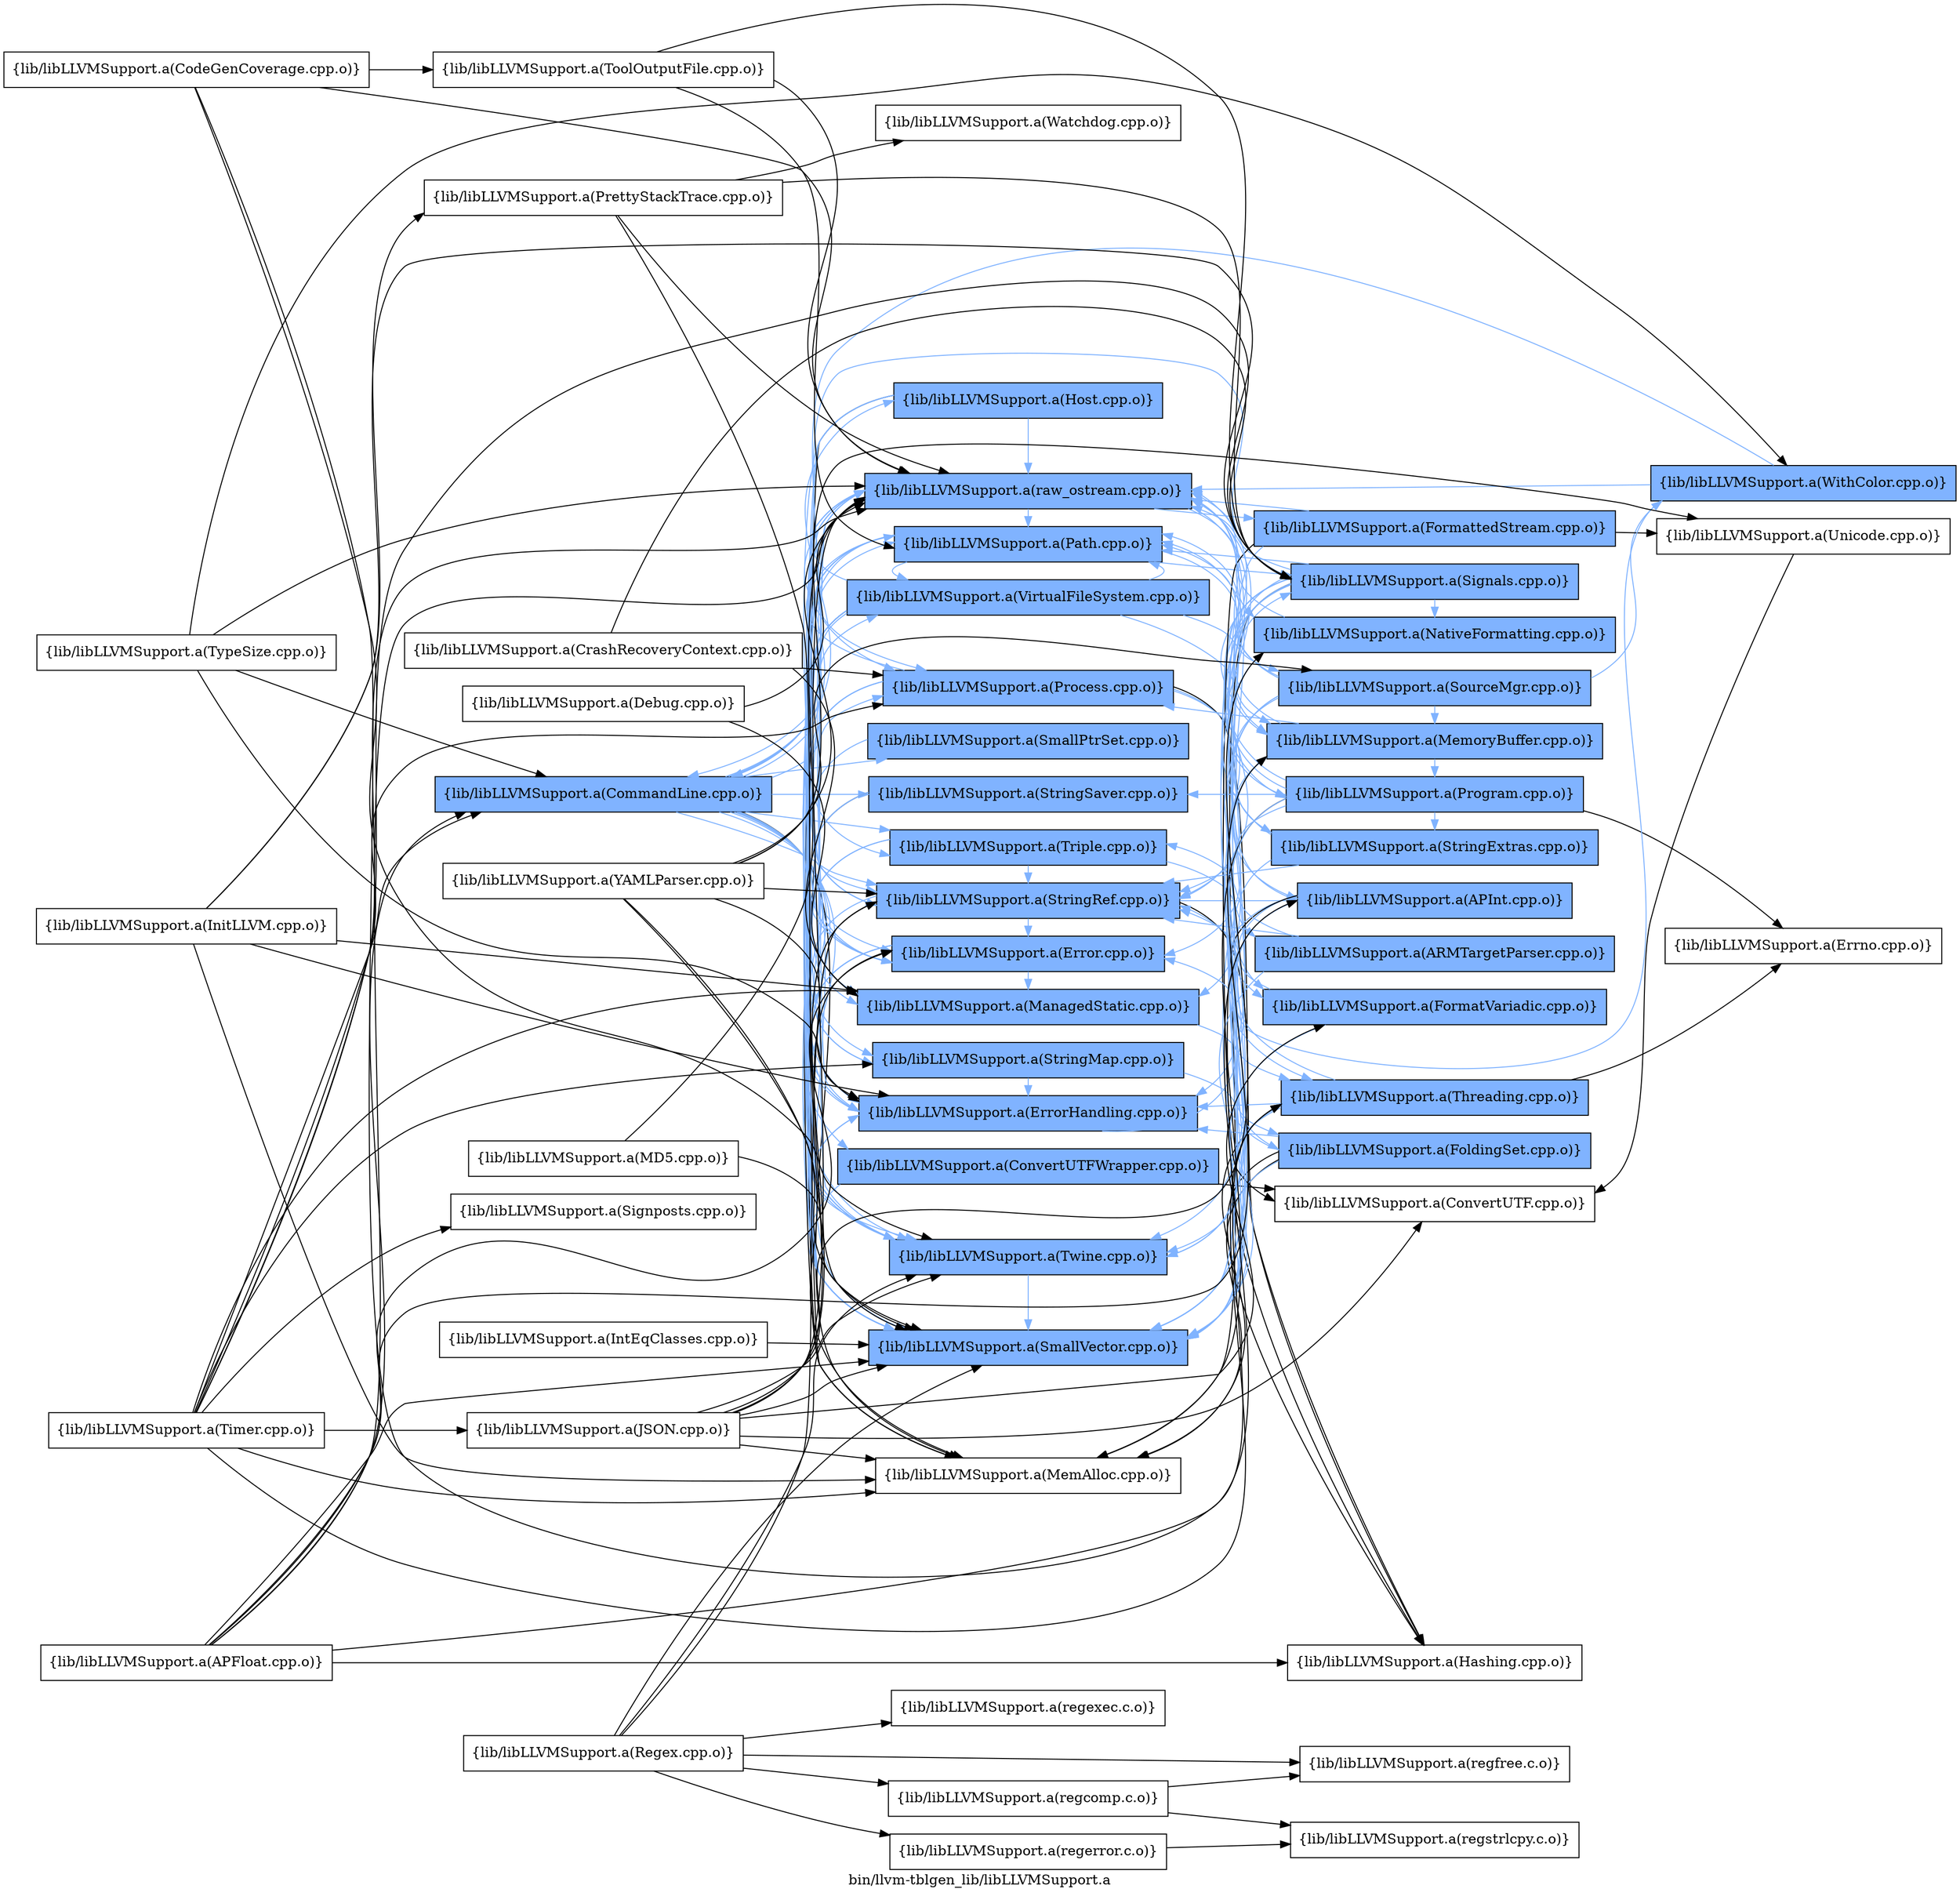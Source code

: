 digraph "bin/llvm-tblgen_lib/libLLVMSupport.a" {
	label="bin/llvm-tblgen_lib/libLLVMSupport.a";
	rankdir=LR;
	{ rank=same; Node0x557b24e51528;  }
	{ rank=same; Node0x557b24e51708; Node0x557b24e52bf8; Node0x557b24e52108; Node0x557b24e54048; Node0x557b24e53e68; Node0x557b24e525b8; Node0x557b24e52888; Node0x557b24e53918; Node0x557b24e53f58; Node0x557b24e550d8; Node0x557b24e505d8; Node0x557b24e551c8; Node0x557b24e53dc8; Node0x557b24e51a78; Node0x557b24e52b08; Node0x557b24e527e8; Node0x557b24e51898;  }
	{ rank=same; Node0x557b24e52428; Node0x557b24e54a48; Node0x557b24e52608; Node0x557b24e51e38; Node0x557b24e50718; Node0x557b24e50cb8; Node0x557b24e54a98; Node0x557b24e538c8; Node0x557b24e53468; Node0x557b24e51bb8; Node0x557b24e50f38; Node0x557b24e52b58; Node0x557b24e508a8; Node0x557b24e53b48;  }
	{ rank=same; Node0x557b24e51528;  }
	{ rank=same; Node0x557b24e51708; Node0x557b24e52bf8; Node0x557b24e52108; Node0x557b24e54048; Node0x557b24e53e68; Node0x557b24e525b8; Node0x557b24e52888; Node0x557b24e53918; Node0x557b24e53f58; Node0x557b24e550d8; Node0x557b24e505d8; Node0x557b24e551c8; Node0x557b24e53dc8; Node0x557b24e51a78; Node0x557b24e52b08; Node0x557b24e527e8; Node0x557b24e51898;  }
	{ rank=same; Node0x557b24e52428; Node0x557b24e54a48; Node0x557b24e52608; Node0x557b24e51e38; Node0x557b24e50718; Node0x557b24e50cb8; Node0x557b24e54a98; Node0x557b24e538c8; Node0x557b24e53468; Node0x557b24e51bb8; Node0x557b24e50f38; Node0x557b24e52b58; Node0x557b24e508a8; Node0x557b24e53b48;  }

	Node0x557b24e51528 [shape=record,shape=box,group=1,style=filled,fillcolor="0.600000 0.5 1",label="{lib/libLLVMSupport.a(CommandLine.cpp.o)}"];
	Node0x557b24e51528 -> Node0x557b24e51708[color="0.600000 0.5 1"];
	Node0x557b24e51528 -> Node0x557b24e52bf8[color="0.600000 0.5 1"];
	Node0x557b24e51528 -> Node0x557b24e52108[color="0.600000 0.5 1"];
	Node0x557b24e51528 -> Node0x557b24e54048[color="0.600000 0.5 1"];
	Node0x557b24e51528 -> Node0x557b24e53e68;
	Node0x557b24e51528 -> Node0x557b24e525b8[color="0.600000 0.5 1"];
	Node0x557b24e51528 -> Node0x557b24e52888[color="0.600000 0.5 1"];
	Node0x557b24e51528 -> Node0x557b24e53918[color="0.600000 0.5 1"];
	Node0x557b24e51528 -> Node0x557b24e53f58[color="0.600000 0.5 1"];
	Node0x557b24e51528 -> Node0x557b24e550d8[color="0.600000 0.5 1"];
	Node0x557b24e51528 -> Node0x557b24e505d8[color="0.600000 0.5 1"];
	Node0x557b24e51528 -> Node0x557b24e551c8[color="0.600000 0.5 1"];
	Node0x557b24e51528 -> Node0x557b24e53dc8[color="0.600000 0.5 1"];
	Node0x557b24e51528 -> Node0x557b24e51a78[color="0.600000 0.5 1"];
	Node0x557b24e51528 -> Node0x557b24e52b08[color="0.600000 0.5 1"];
	Node0x557b24e51528 -> Node0x557b24e527e8[color="0.600000 0.5 1"];
	Node0x557b24e51528 -> Node0x557b24e51898[color="0.600000 0.5 1"];
	Node0x557b24e53e68 [shape=record,shape=box,group=0,label="{lib/libLLVMSupport.a(MemAlloc.cpp.o)}"];
	Node0x557b24e525b8 [shape=record,shape=box,group=1,style=filled,fillcolor="0.600000 0.5 1",label="{lib/libLLVMSupport.a(SmallPtrSet.cpp.o)}"];
	Node0x557b24e525b8 -> Node0x557b24e52108[color="0.600000 0.5 1"];
	Node0x557b24e52888 [shape=record,shape=box,group=1,style=filled,fillcolor="0.600000 0.5 1",label="{lib/libLLVMSupport.a(SmallVector.cpp.o)}"];
	Node0x557b24e52888 -> Node0x557b24e52108[color="0.600000 0.5 1"];
	Node0x557b24e53918 [shape=record,shape=box,group=1,style=filled,fillcolor="0.600000 0.5 1",label="{lib/libLLVMSupport.a(StringMap.cpp.o)}"];
	Node0x557b24e53918 -> Node0x557b24e52108[color="0.600000 0.5 1"];
	Node0x557b24e53918 -> Node0x557b24e51e38[color="0.600000 0.5 1"];
	Node0x557b24e550d8 [shape=record,shape=box,group=1,style=filled,fillcolor="0.600000 0.5 1",label="{lib/libLLVMSupport.a(StringRef.cpp.o)}"];
	Node0x557b24e550d8 -> Node0x557b24e50718[color="0.600000 0.5 1"];
	Node0x557b24e550d8 -> Node0x557b24e52bf8[color="0.600000 0.5 1"];
	Node0x557b24e550d8 -> Node0x557b24e50cb8;
	Node0x557b24e550d8 -> Node0x557b24e52888[color="0.600000 0.5 1"];
	Node0x557b24e551c8 [shape=record,shape=box,group=1,style=filled,fillcolor="0.600000 0.5 1",label="{lib/libLLVMSupport.a(Twine.cpp.o)}"];
	Node0x557b24e551c8 -> Node0x557b24e52888[color="0.600000 0.5 1"];
	Node0x557b24e551c8 -> Node0x557b24e51a78[color="0.600000 0.5 1"];
	Node0x557b24e51a78 [shape=record,shape=box,group=1,style=filled,fillcolor="0.600000 0.5 1",label="{lib/libLLVMSupport.a(raw_ostream.cpp.o)}"];
	Node0x557b24e51a78 -> Node0x557b24e52bf8[color="0.600000 0.5 1"];
	Node0x557b24e51a78 -> Node0x557b24e52108[color="0.600000 0.5 1"];
	Node0x557b24e51a78 -> Node0x557b24e51bb8[color="0.600000 0.5 1"];
	Node0x557b24e51a78 -> Node0x557b24e50f38[color="0.600000 0.5 1"];
	Node0x557b24e51a78 -> Node0x557b24e52b58[color="0.600000 0.5 1"];
	Node0x557b24e51a78 -> Node0x557b24e52888[color="0.600000 0.5 1"];
	Node0x557b24e51a78 -> Node0x557b24e551c8[color="0.600000 0.5 1"];
	Node0x557b24e51a78 -> Node0x557b24e527e8[color="0.600000 0.5 1"];
	Node0x557b24e51a78 -> Node0x557b24e51898[color="0.600000 0.5 1"];
	Node0x557b24e51a78 -> Node0x557b24e508a8[color="0.600000 0.5 1"];
	Node0x557b24e50f38 [shape=record,shape=box,group=1,style=filled,fillcolor="0.600000 0.5 1",label="{lib/libLLVMSupport.a(FormatVariadic.cpp.o)}"];
	Node0x557b24e50f38 -> Node0x557b24e52888[color="0.600000 0.5 1"];
	Node0x557b24e50f38 -> Node0x557b24e550d8[color="0.600000 0.5 1"];
	Node0x557b24e52b58 [shape=record,shape=box,group=1,style=filled,fillcolor="0.600000 0.5 1",label="{lib/libLLVMSupport.a(NativeFormatting.cpp.o)}"];
	Node0x557b24e52b58 -> Node0x557b24e52888[color="0.600000 0.5 1"];
	Node0x557b24e52b58 -> Node0x557b24e51a78[color="0.600000 0.5 1"];
	Node0x557b24e50718 [shape=record,shape=box,group=1,style=filled,fillcolor="0.600000 0.5 1",label="{lib/libLLVMSupport.a(APInt.cpp.o)}"];
	Node0x557b24e50718 -> Node0x557b24e51e38[color="0.600000 0.5 1"];
	Node0x557b24e50718 -> Node0x557b24e50cb8;
	Node0x557b24e50718 -> Node0x557b24e52888[color="0.600000 0.5 1"];
	Node0x557b24e50718 -> Node0x557b24e51a78[color="0.600000 0.5 1"];
	Node0x557b24e52108 [shape=record,shape=box,group=1,style=filled,fillcolor="0.600000 0.5 1",label="{lib/libLLVMSupport.a(ErrorHandling.cpp.o)}"];
	Node0x557b24e52108 -> Node0x557b24e551c8[color="0.600000 0.5 1"];
	Node0x557b24e52108 -> Node0x557b24e51a78[color="0.600000 0.5 1"];
	Node0x557b24e52108 -> Node0x557b24e54a48[color="0.600000 0.5 1"];
	Node0x557b24e53b48 [shape=record,shape=box,group=1,style=filled,fillcolor="0.600000 0.5 1",label="{lib/libLLVMSupport.a(StringExtras.cpp.o)}"];
	Node0x557b24e53b48 -> Node0x557b24e52888[color="0.600000 0.5 1"];
	Node0x557b24e53b48 -> Node0x557b24e550d8[color="0.600000 0.5 1"];
	Node0x557b24e53b48 -> Node0x557b24e51a78[color="0.600000 0.5 1"];
	Node0x557b24e54d68 [shape=record,shape=box,group=0,label="{lib/libLLVMSupport.a(IntEqClasses.cpp.o)}"];
	Node0x557b24e54d68 -> Node0x557b24e52888;
	Node0x557b24e54228 [shape=record,shape=box,group=0,label="{lib/libLLVMSupport.a(TypeSize.cpp.o)}"];
	Node0x557b24e54228 -> Node0x557b24e51528;
	Node0x557b24e54228 -> Node0x557b24e52108;
	Node0x557b24e54228 -> Node0x557b24e530f8;
	Node0x557b24e54228 -> Node0x557b24e51a78;
	Node0x557b24e51938 [shape=record,shape=box,group=0,label="{lib/libLLVMSupport.a(Regex.cpp.o)}"];
	Node0x557b24e51938 -> Node0x557b24e52888;
	Node0x557b24e51938 -> Node0x557b24e550d8;
	Node0x557b24e51938 -> Node0x557b24e551c8;
	Node0x557b24e51938 -> Node0x557b24e51c08;
	Node0x557b24e51938 -> Node0x557b24e51578;
	Node0x557b24e51938 -> Node0x557b24e54138;
	Node0x557b24e51938 -> Node0x557b24e53a08;
	Node0x557b24e53468 [shape=record,shape=box,group=1,style=filled,fillcolor="0.600000 0.5 1",label="{lib/libLLVMSupport.a(SourceMgr.cpp.o)}"];
	Node0x557b24e53468 -> Node0x557b24e538c8[color="0.600000 0.5 1"];
	Node0x557b24e53468 -> Node0x557b24e52888[color="0.600000 0.5 1"];
	Node0x557b24e53468 -> Node0x557b24e550d8[color="0.600000 0.5 1"];
	Node0x557b24e53468 -> Node0x557b24e551c8[color="0.600000 0.5 1"];
	Node0x557b24e53468 -> Node0x557b24e530f8[color="0.600000 0.5 1"];
	Node0x557b24e53468 -> Node0x557b24e51a78[color="0.600000 0.5 1"];
	Node0x557b24e53468 -> Node0x557b24e527e8[color="0.600000 0.5 1"];
	Node0x557b24e51bb8 [shape=record,shape=box,group=1,style=filled,fillcolor="0.600000 0.5 1",label="{lib/libLLVMSupport.a(FormattedStream.cpp.o)}"];
	Node0x557b24e51bb8 -> Node0x557b24e52428;
	Node0x557b24e51bb8 -> Node0x557b24e52888[color="0.600000 0.5 1"];
	Node0x557b24e51bb8 -> Node0x557b24e53508;
	Node0x557b24e51bb8 -> Node0x557b24e51a78[color="0.600000 0.5 1"];
	Node0x557b24e51e38 [shape=record,shape=box,group=1,style=filled,fillcolor="0.600000 0.5 1",label="{lib/libLLVMSupport.a(FoldingSet.cpp.o)}"];
	Node0x557b24e51e38 -> Node0x557b24e50718[color="0.600000 0.5 1"];
	Node0x557b24e51e38 -> Node0x557b24e52108[color="0.600000 0.5 1"];
	Node0x557b24e51e38 -> Node0x557b24e50cb8;
	Node0x557b24e51e38 -> Node0x557b24e53e68;
	Node0x557b24e51e38 -> Node0x557b24e52888[color="0.600000 0.5 1"];
	Node0x557b24e50948 [shape=record,shape=box,group=0,label="{lib/libLLVMSupport.a(CodeGenCoverage.cpp.o)}"];
	Node0x557b24e50948 -> Node0x557b24e506c8;
	Node0x557b24e50948 -> Node0x557b24e551c8;
	Node0x557b24e50948 -> Node0x557b24e51a78;
	Node0x557b24e50948 -> Node0x557b24e52608;
	Node0x557b24e52bf8 [shape=record,shape=box,group=1,style=filled,fillcolor="0.600000 0.5 1",label="{lib/libLLVMSupport.a(Error.cpp.o)}"];
	Node0x557b24e52bf8 -> Node0x557b24e52108[color="0.600000 0.5 1"];
	Node0x557b24e52bf8 -> Node0x557b24e54048[color="0.600000 0.5 1"];
	Node0x557b24e52bf8 -> Node0x557b24e52888[color="0.600000 0.5 1"];
	Node0x557b24e52bf8 -> Node0x557b24e551c8[color="0.600000 0.5 1"];
	Node0x557b24e52bf8 -> Node0x557b24e51a78[color="0.600000 0.5 1"];
	Node0x557b24e538c8 [shape=record,shape=box,group=1,style=filled,fillcolor="0.600000 0.5 1",label="{lib/libLLVMSupport.a(MemoryBuffer.cpp.o)}"];
	Node0x557b24e538c8 -> Node0x557b24e52bf8[color="0.600000 0.5 1"];
	Node0x557b24e538c8 -> Node0x557b24e52888[color="0.600000 0.5 1"];
	Node0x557b24e538c8 -> Node0x557b24e551c8[color="0.600000 0.5 1"];
	Node0x557b24e538c8 -> Node0x557b24e527e8[color="0.600000 0.5 1"];
	Node0x557b24e538c8 -> Node0x557b24e51898[color="0.600000 0.5 1"];
	Node0x557b24e538c8 -> Node0x557b24e508a8[color="0.600000 0.5 1"];
	Node0x557b24e55088 [shape=record,shape=box,group=0,label="{lib/libLLVMSupport.a(InitLLVM.cpp.o)}"];
	Node0x557b24e55088 -> Node0x557b24e52108;
	Node0x557b24e55088 -> Node0x557b24e54048;
	Node0x557b24e55088 -> Node0x557b24e53e68;
	Node0x557b24e55088 -> Node0x557b24e516b8;
	Node0x557b24e55088 -> Node0x557b24e54a48;
	Node0x557b24e50cb8 [shape=record,shape=box,group=0,label="{lib/libLLVMSupport.a(Hashing.cpp.o)}"];
	Node0x557b24e506c8 [shape=record,shape=box,group=0,label="{lib/libLLVMSupport.a(ToolOutputFile.cpp.o)}"];
	Node0x557b24e506c8 -> Node0x557b24e51a78;
	Node0x557b24e506c8 -> Node0x557b24e527e8;
	Node0x557b24e506c8 -> Node0x557b24e54a48;
	Node0x557b24e52608 [shape=record,shape=box,group=1,style=filled,fillcolor="0.600000 0.5 1",label="{lib/libLLVMSupport.a(Threading.cpp.o)}"];
	Node0x557b24e52608 -> Node0x557b24e52108[color="0.600000 0.5 1"];
	Node0x557b24e52608 -> Node0x557b24e53e68;
	Node0x557b24e52608 -> Node0x557b24e52888[color="0.600000 0.5 1"];
	Node0x557b24e52608 -> Node0x557b24e550d8[color="0.600000 0.5 1"];
	Node0x557b24e52608 -> Node0x557b24e551c8[color="0.600000 0.5 1"];
	Node0x557b24e52608 -> Node0x557b24e50628;
	Node0x557b24e51708 [shape=record,shape=box,group=1,style=filled,fillcolor="0.600000 0.5 1",label="{lib/libLLVMSupport.a(ConvertUTFWrapper.cpp.o)}"];
	Node0x557b24e51708 -> Node0x557b24e52428;
	Node0x557b24e51708 -> Node0x557b24e52888[color="0.600000 0.5 1"];
	Node0x557b24e54048 [shape=record,shape=box,group=1,style=filled,fillcolor="0.600000 0.5 1",label="{lib/libLLVMSupport.a(ManagedStatic.cpp.o)}"];
	Node0x557b24e54048 -> Node0x557b24e52608[color="0.600000 0.5 1"];
	Node0x557b24e53f58 [shape=record,shape=box,group=1,style=filled,fillcolor="0.600000 0.5 1",label="{lib/libLLVMSupport.a(StringSaver.cpp.o)}"];
	Node0x557b24e53f58 -> Node0x557b24e53e68;
	Node0x557b24e53f58 -> Node0x557b24e52888[color="0.600000 0.5 1"];
	Node0x557b24e53f58 -> Node0x557b24e550d8[color="0.600000 0.5 1"];
	Node0x557b24e505d8 [shape=record,shape=box,group=1,style=filled,fillcolor="0.600000 0.5 1",label="{lib/libLLVMSupport.a(Triple.cpp.o)}"];
	Node0x557b24e505d8 -> Node0x557b24e52888[color="0.600000 0.5 1"];
	Node0x557b24e505d8 -> Node0x557b24e550d8[color="0.600000 0.5 1"];
	Node0x557b24e505d8 -> Node0x557b24e54a98[color="0.600000 0.5 1"];
	Node0x557b24e505d8 -> Node0x557b24e551c8[color="0.600000 0.5 1"];
	Node0x557b24e53dc8 [shape=record,shape=box,group=1,style=filled,fillcolor="0.600000 0.5 1",label="{lib/libLLVMSupport.a(VirtualFileSystem.cpp.o)}"];
	Node0x557b24e53dc8 -> Node0x557b24e51528[color="0.600000 0.5 1"];
	Node0x557b24e53dc8 -> Node0x557b24e52bf8[color="0.600000 0.5 1"];
	Node0x557b24e53dc8 -> Node0x557b24e53e68;
	Node0x557b24e53dc8 -> Node0x557b24e538c8[color="0.600000 0.5 1"];
	Node0x557b24e53dc8 -> Node0x557b24e52888[color="0.600000 0.5 1"];
	Node0x557b24e53dc8 -> Node0x557b24e53468[color="0.600000 0.5 1"];
	Node0x557b24e53dc8 -> Node0x557b24e53918[color="0.600000 0.5 1"];
	Node0x557b24e53dc8 -> Node0x557b24e550d8[color="0.600000 0.5 1"];
	Node0x557b24e53dc8 -> Node0x557b24e551c8[color="0.600000 0.5 1"];
	Node0x557b24e53dc8 -> Node0x557b24e51a78[color="0.600000 0.5 1"];
	Node0x557b24e53dc8 -> Node0x557b24e527e8[color="0.600000 0.5 1"];
	Node0x557b24e52b08 [shape=record,shape=box,group=1,style=filled,fillcolor="0.600000 0.5 1",label="{lib/libLLVMSupport.a(Host.cpp.o)}"];
	Node0x557b24e52b08 -> Node0x557b24e53e68;
	Node0x557b24e52b08 -> Node0x557b24e53918[color="0.600000 0.5 1"];
	Node0x557b24e52b08 -> Node0x557b24e550d8[color="0.600000 0.5 1"];
	Node0x557b24e52b08 -> Node0x557b24e505d8[color="0.600000 0.5 1"];
	Node0x557b24e52b08 -> Node0x557b24e51a78[color="0.600000 0.5 1"];
	Node0x557b24e527e8 [shape=record,shape=box,group=1,style=filled,fillcolor="0.600000 0.5 1",label="{lib/libLLVMSupport.a(Path.cpp.o)}"];
	Node0x557b24e527e8 -> Node0x557b24e52bf8[color="0.600000 0.5 1"];
	Node0x557b24e527e8 -> Node0x557b24e538c8[color="0.600000 0.5 1"];
	Node0x557b24e527e8 -> Node0x557b24e52888[color="0.600000 0.5 1"];
	Node0x557b24e527e8 -> Node0x557b24e550d8[color="0.600000 0.5 1"];
	Node0x557b24e527e8 -> Node0x557b24e551c8[color="0.600000 0.5 1"];
	Node0x557b24e527e8 -> Node0x557b24e53dc8[color="0.600000 0.5 1"];
	Node0x557b24e527e8 -> Node0x557b24e51898[color="0.600000 0.5 1"];
	Node0x557b24e527e8 -> Node0x557b24e54a48[color="0.600000 0.5 1"];
	Node0x557b24e51898 [shape=record,shape=box,group=1,style=filled,fillcolor="0.600000 0.5 1",label="{lib/libLLVMSupport.a(Process.cpp.o)}"];
	Node0x557b24e51898 -> Node0x557b24e50718[color="0.600000 0.5 1"];
	Node0x557b24e51898 -> Node0x557b24e52bf8[color="0.600000 0.5 1"];
	Node0x557b24e51898 -> Node0x557b24e50cb8;
	Node0x557b24e51898 -> Node0x557b24e54048[color="0.600000 0.5 1"];
	Node0x557b24e51898 -> Node0x557b24e52888[color="0.600000 0.5 1"];
	Node0x557b24e51898 -> Node0x557b24e53b48[color="0.600000 0.5 1"];
	Node0x557b24e51898 -> Node0x557b24e527e8[color="0.600000 0.5 1"];
	Node0x557b24e52428 [shape=record,shape=box,group=0,label="{lib/libLLVMSupport.a(ConvertUTF.cpp.o)}"];
	Node0x557b24e526f8 [shape=record,shape=box,group=0,label="{lib/libLLVMSupport.a(Debug.cpp.o)}"];
	Node0x557b24e526f8 -> Node0x557b24e54048;
	Node0x557b24e526f8 -> Node0x557b24e51a78;
	Node0x557b24e54a48 [shape=record,shape=box,group=1,style=filled,fillcolor="0.600000 0.5 1",label="{lib/libLLVMSupport.a(Signals.cpp.o)}"];
	Node0x557b24e54a48 -> Node0x557b24e51528[color="0.600000 0.5 1"];
	Node0x557b24e54a48 -> Node0x557b24e52108[color="0.600000 0.5 1"];
	Node0x557b24e54a48 -> Node0x557b24e50f38[color="0.600000 0.5 1"];
	Node0x557b24e54a48 -> Node0x557b24e54048[color="0.600000 0.5 1"];
	Node0x557b24e54a48 -> Node0x557b24e53e68;
	Node0x557b24e54a48 -> Node0x557b24e538c8[color="0.600000 0.5 1"];
	Node0x557b24e54a48 -> Node0x557b24e52b58[color="0.600000 0.5 1"];
	Node0x557b24e54a48 -> Node0x557b24e52888[color="0.600000 0.5 1"];
	Node0x557b24e54a48 -> Node0x557b24e550d8[color="0.600000 0.5 1"];
	Node0x557b24e54a48 -> Node0x557b24e551c8[color="0.600000 0.5 1"];
	Node0x557b24e54a48 -> Node0x557b24e51a78[color="0.600000 0.5 1"];
	Node0x557b24e54a48 -> Node0x557b24e527e8[color="0.600000 0.5 1"];
	Node0x557b24e54a48 -> Node0x557b24e508a8[color="0.600000 0.5 1"];
	Node0x557b24e54a48 -> Node0x557b24e52608[color="0.600000 0.5 1"];
	Node0x557b24e53508 [shape=record,shape=box,group=0,label="{lib/libLLVMSupport.a(Unicode.cpp.o)}"];
	Node0x557b24e53508 -> Node0x557b24e52428;
	Node0x557b24e516b8 [shape=record,shape=box,group=0,label="{lib/libLLVMSupport.a(PrettyStackTrace.cpp.o)}"];
	Node0x557b24e516b8 -> Node0x557b24e52888;
	Node0x557b24e516b8 -> Node0x557b24e51a78;
	Node0x557b24e516b8 -> Node0x557b24e54a48;
	Node0x557b24e516b8 -> Node0x557b24e52658;
	Node0x557b24e508a8 [shape=record,shape=box,group=1,style=filled,fillcolor="0.600000 0.5 1",label="{lib/libLLVMSupport.a(Program.cpp.o)}"];
	Node0x557b24e508a8 -> Node0x557b24e53e68;
	Node0x557b24e508a8 -> Node0x557b24e52888[color="0.600000 0.5 1"];
	Node0x557b24e508a8 -> Node0x557b24e53b48[color="0.600000 0.5 1"];
	Node0x557b24e508a8 -> Node0x557b24e53f58[color="0.600000 0.5 1"];
	Node0x557b24e508a8 -> Node0x557b24e550d8[color="0.600000 0.5 1"];
	Node0x557b24e508a8 -> Node0x557b24e51a78[color="0.600000 0.5 1"];
	Node0x557b24e508a8 -> Node0x557b24e527e8[color="0.600000 0.5 1"];
	Node0x557b24e508a8 -> Node0x557b24e50628;
	Node0x557b24e52658 [shape=record,shape=box,group=0,label="{lib/libLLVMSupport.a(Watchdog.cpp.o)}"];
	Node0x557b24e51c08 [shape=record,shape=box,group=0,label="{lib/libLLVMSupport.a(regcomp.c.o)}"];
	Node0x557b24e51c08 -> Node0x557b24e53a08;
	Node0x557b24e51c08 -> Node0x557b24e53be8;
	Node0x557b24e51578 [shape=record,shape=box,group=0,label="{lib/libLLVMSupport.a(regerror.c.o)}"];
	Node0x557b24e51578 -> Node0x557b24e53be8;
	Node0x557b24e54138 [shape=record,shape=box,group=0,label="{lib/libLLVMSupport.a(regexec.c.o)}"];
	Node0x557b24e53a08 [shape=record,shape=box,group=0,label="{lib/libLLVMSupport.a(regfree.c.o)}"];
	Node0x557b24e530f8 [shape=record,shape=box,group=1,style=filled,fillcolor="0.600000 0.5 1",label="{lib/libLLVMSupport.a(WithColor.cpp.o)}"];
	Node0x557b24e530f8 -> Node0x557b24e51528[color="0.600000 0.5 1"];
	Node0x557b24e530f8 -> Node0x557b24e52bf8[color="0.600000 0.5 1"];
	Node0x557b24e530f8 -> Node0x557b24e51a78[color="0.600000 0.5 1"];
	Node0x557b24e509e8 [shape=record,shape=box,group=0,label="{lib/libLLVMSupport.a(APFloat.cpp.o)}"];
	Node0x557b24e509e8 -> Node0x557b24e50718;
	Node0x557b24e509e8 -> Node0x557b24e51528;
	Node0x557b24e509e8 -> Node0x557b24e52bf8;
	Node0x557b24e509e8 -> Node0x557b24e50cb8;
	Node0x557b24e509e8 -> Node0x557b24e538c8;
	Node0x557b24e509e8 -> Node0x557b24e52888;
	Node0x557b24e509e8 -> Node0x557b24e51a78;
	Node0x557b24e54a98 [shape=record,shape=box,group=1,style=filled,fillcolor="0.600000 0.5 1",label="{lib/libLLVMSupport.a(ARMTargetParser.cpp.o)}"];
	Node0x557b24e54a98 -> Node0x557b24e52888[color="0.600000 0.5 1"];
	Node0x557b24e54a98 -> Node0x557b24e550d8[color="0.600000 0.5 1"];
	Node0x557b24e54a98 -> Node0x557b24e505d8[color="0.600000 0.5 1"];
	Node0x557b24e52248 [shape=record,shape=box,group=0,label="{lib/libLLVMSupport.a(YAMLParser.cpp.o)}"];
	Node0x557b24e52248 -> Node0x557b24e52108;
	Node0x557b24e52248 -> Node0x557b24e53e68;
	Node0x557b24e52248 -> Node0x557b24e52888;
	Node0x557b24e52248 -> Node0x557b24e53468;
	Node0x557b24e52248 -> Node0x557b24e550d8;
	Node0x557b24e52248 -> Node0x557b24e53508;
	Node0x557b24e52248 -> Node0x557b24e51a78;
	Node0x557b24e53be8 [shape=record,shape=box,group=0,label="{lib/libLLVMSupport.a(regstrlcpy.c.o)}"];
	Node0x557b24e52518 [shape=record,shape=box,group=0,label="{lib/libLLVMSupport.a(MD5.cpp.o)}"];
	Node0x557b24e52518 -> Node0x557b24e52888;
	Node0x557b24e52518 -> Node0x557b24e51a78;
	Node0x557b24e514d8 [shape=record,shape=box,group=0,label="{lib/libLLVMSupport.a(CrashRecoveryContext.cpp.o)}"];
	Node0x557b24e514d8 -> Node0x557b24e54048;
	Node0x557b24e514d8 -> Node0x557b24e51898;
	Node0x557b24e514d8 -> Node0x557b24e54a48;
	Node0x557b24e50628 [shape=record,shape=box,group=0,label="{lib/libLLVMSupport.a(Errno.cpp.o)}"];
	Node0x557b24e546d8 [shape=record,shape=box,group=0,label="{lib/libLLVMSupport.a(JSON.cpp.o)}"];
	Node0x557b24e546d8 -> Node0x557b24e52428;
	Node0x557b24e546d8 -> Node0x557b24e52bf8;
	Node0x557b24e546d8 -> Node0x557b24e50f38;
	Node0x557b24e546d8 -> Node0x557b24e53e68;
	Node0x557b24e546d8 -> Node0x557b24e52b58;
	Node0x557b24e546d8 -> Node0x557b24e52888;
	Node0x557b24e546d8 -> Node0x557b24e550d8;
	Node0x557b24e546d8 -> Node0x557b24e551c8;
	Node0x557b24e546d8 -> Node0x557b24e51a78;
	Node0x557b24e50a88 [shape=record,shape=box,group=0,label="{lib/libLLVMSupport.a(Timer.cpp.o)}"];
	Node0x557b24e50a88 -> Node0x557b24e51528;
	Node0x557b24e50a88 -> Node0x557b24e54048;
	Node0x557b24e50a88 -> Node0x557b24e53e68;
	Node0x557b24e50a88 -> Node0x557b24e53918;
	Node0x557b24e50a88 -> Node0x557b24e51a78;
	Node0x557b24e50a88 -> Node0x557b24e51898;
	Node0x557b24e50a88 -> Node0x557b24e54a48;
	Node0x557b24e50a88 -> Node0x557b24e52608;
	Node0x557b24e50a88 -> Node0x557b24e546d8;
	Node0x557b24e50a88 -> Node0x557b24e50d58;
	Node0x557b24e50d58 [shape=record,shape=box,group=0,label="{lib/libLLVMSupport.a(Signposts.cpp.o)}"];
}
